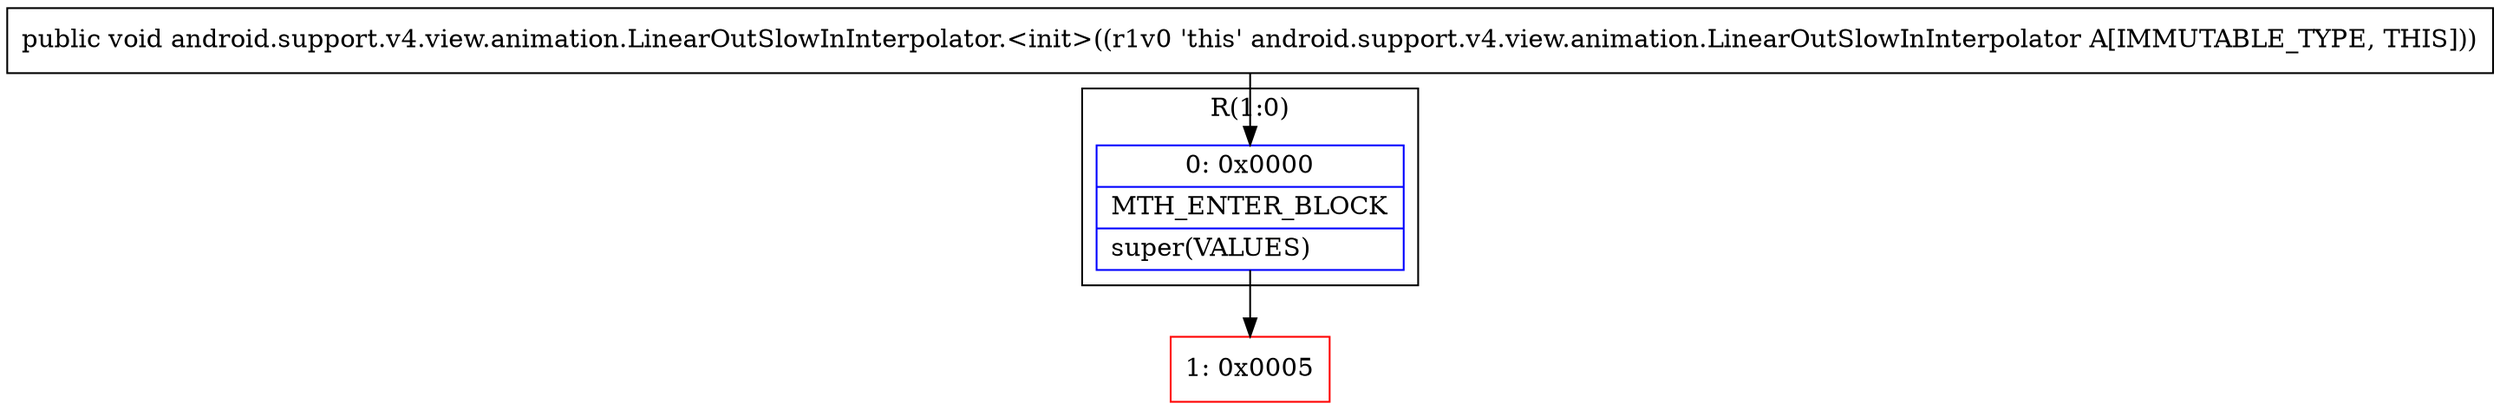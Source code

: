 digraph "CFG forandroid.support.v4.view.animation.LinearOutSlowInInterpolator.\<init\>()V" {
subgraph cluster_Region_234117807 {
label = "R(1:0)";
node [shape=record,color=blue];
Node_0 [shape=record,label="{0\:\ 0x0000|MTH_ENTER_BLOCK\l|super(VALUES)\l}"];
}
Node_1 [shape=record,color=red,label="{1\:\ 0x0005}"];
MethodNode[shape=record,label="{public void android.support.v4.view.animation.LinearOutSlowInInterpolator.\<init\>((r1v0 'this' android.support.v4.view.animation.LinearOutSlowInInterpolator A[IMMUTABLE_TYPE, THIS])) }"];
MethodNode -> Node_0;
Node_0 -> Node_1;
}

